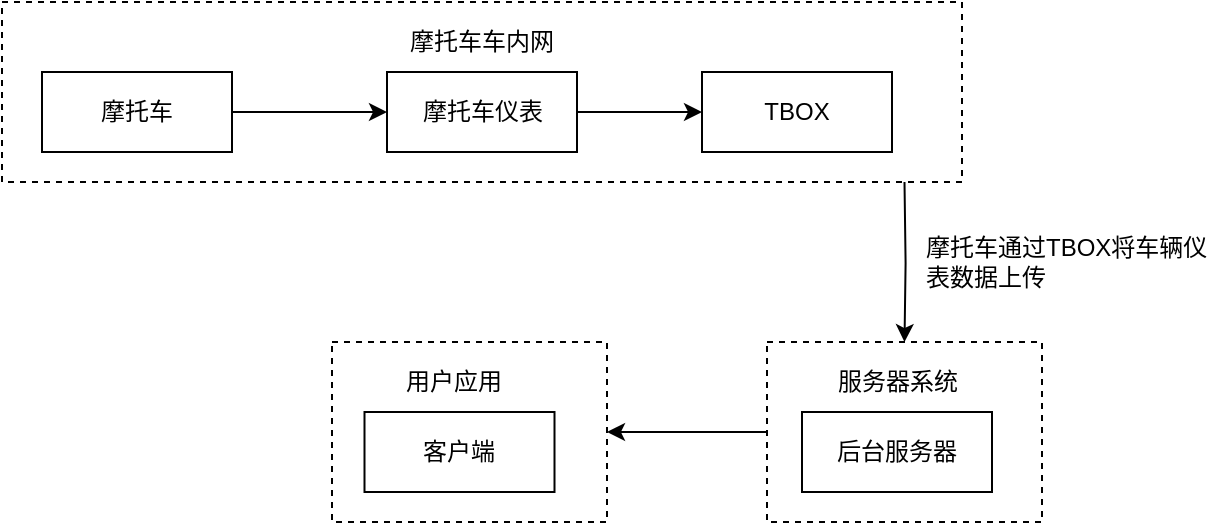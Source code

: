 <mxfile version="19.0.0" type="github">
  <diagram id="jlRWuYwTOuKt0I4FbLtY" name="Page-1">
    <mxGraphModel dx="1422" dy="762" grid="1" gridSize="10" guides="1" tooltips="1" connect="1" arrows="1" fold="1" page="1" pageScale="1" pageWidth="827" pageHeight="1169" math="0" shadow="0">
      <root>
        <mxCell id="0" />
        <mxCell id="1" parent="0" />
        <mxCell id="LbHGnlwqTYqHRC84HZBg-7" value="" style="rounded=0;whiteSpace=wrap;html=1;strokeColor=default;fillColor=none;dashed=1;" vertex="1" parent="1">
          <mxGeometry x="40" y="75" width="480" height="90" as="geometry" />
        </mxCell>
        <mxCell id="LbHGnlwqTYqHRC84HZBg-6" value="" style="edgeStyle=orthogonalEdgeStyle;rounded=0;orthogonalLoop=1;jettySize=auto;html=1;" edge="1" parent="1" source="LbHGnlwqTYqHRC84HZBg-4" target="LbHGnlwqTYqHRC84HZBg-5">
          <mxGeometry relative="1" as="geometry" />
        </mxCell>
        <mxCell id="LbHGnlwqTYqHRC84HZBg-4" value="摩托车" style="rounded=0;whiteSpace=wrap;html=1;fillColor=default;strokeColor=default;" vertex="1" parent="1">
          <mxGeometry x="60" y="110" width="95" height="40" as="geometry" />
        </mxCell>
        <mxCell id="LbHGnlwqTYqHRC84HZBg-24" value="" style="edgeStyle=orthogonalEdgeStyle;rounded=0;orthogonalLoop=1;jettySize=auto;html=1;" edge="1" parent="1" source="LbHGnlwqTYqHRC84HZBg-5" target="LbHGnlwqTYqHRC84HZBg-10">
          <mxGeometry relative="1" as="geometry" />
        </mxCell>
        <mxCell id="LbHGnlwqTYqHRC84HZBg-5" value="摩托车仪表" style="rounded=0;whiteSpace=wrap;html=1;fillColor=default;strokeColor=default;" vertex="1" parent="1">
          <mxGeometry x="232.5" y="110" width="95" height="40" as="geometry" />
        </mxCell>
        <mxCell id="LbHGnlwqTYqHRC84HZBg-14" value="" style="edgeStyle=orthogonalEdgeStyle;rounded=0;orthogonalLoop=1;jettySize=auto;html=1;" edge="1" parent="1" target="LbHGnlwqTYqHRC84HZBg-13">
          <mxGeometry relative="1" as="geometry">
            <mxPoint x="491.25" y="165" as="sourcePoint" />
          </mxGeometry>
        </mxCell>
        <mxCell id="LbHGnlwqTYqHRC84HZBg-10" value="TBOX" style="rounded=0;whiteSpace=wrap;html=1;fillColor=default;strokeColor=default;" vertex="1" parent="1">
          <mxGeometry x="390" y="110" width="95" height="40" as="geometry" />
        </mxCell>
        <mxCell id="LbHGnlwqTYqHRC84HZBg-11" value="摩托车车内网" style="text;html=1;strokeColor=none;fillColor=none;align=center;verticalAlign=middle;whiteSpace=wrap;rounded=0;dashed=1;" vertex="1" parent="1">
          <mxGeometry x="225" y="80" width="110" height="30" as="geometry" />
        </mxCell>
        <mxCell id="LbHGnlwqTYqHRC84HZBg-18" value="" style="edgeStyle=orthogonalEdgeStyle;rounded=0;orthogonalLoop=1;jettySize=auto;html=1;" edge="1" parent="1" source="LbHGnlwqTYqHRC84HZBg-13" target="LbHGnlwqTYqHRC84HZBg-17">
          <mxGeometry relative="1" as="geometry" />
        </mxCell>
        <mxCell id="LbHGnlwqTYqHRC84HZBg-13" value="" style="rounded=0;whiteSpace=wrap;html=1;strokeColor=default;fillColor=none;dashed=1;" vertex="1" parent="1">
          <mxGeometry x="422.5" y="245" width="137.5" height="90" as="geometry" />
        </mxCell>
        <mxCell id="LbHGnlwqTYqHRC84HZBg-15" value="后台服务器" style="rounded=0;whiteSpace=wrap;html=1;fillColor=default;strokeColor=default;" vertex="1" parent="1">
          <mxGeometry x="440" y="280" width="95" height="40" as="geometry" />
        </mxCell>
        <mxCell id="LbHGnlwqTYqHRC84HZBg-16" value="服务器系统" style="text;html=1;strokeColor=none;fillColor=none;align=center;verticalAlign=middle;whiteSpace=wrap;rounded=0;dashed=1;" vertex="1" parent="1">
          <mxGeometry x="437.5" y="250" width="100" height="30" as="geometry" />
        </mxCell>
        <mxCell id="LbHGnlwqTYqHRC84HZBg-17" value="" style="rounded=0;whiteSpace=wrap;html=1;strokeColor=default;fillColor=none;dashed=1;" vertex="1" parent="1">
          <mxGeometry x="205" y="245" width="137.5" height="90" as="geometry" />
        </mxCell>
        <mxCell id="LbHGnlwqTYqHRC84HZBg-19" value="客户端" style="rounded=0;whiteSpace=wrap;html=1;fillColor=default;strokeColor=default;" vertex="1" parent="1">
          <mxGeometry x="221.25" y="280" width="95" height="40" as="geometry" />
        </mxCell>
        <mxCell id="LbHGnlwqTYqHRC84HZBg-20" value="用户应用" style="text;html=1;strokeColor=none;fillColor=none;align=center;verticalAlign=middle;whiteSpace=wrap;rounded=0;dashed=1;" vertex="1" parent="1">
          <mxGeometry x="216.25" y="250" width="100" height="30" as="geometry" />
        </mxCell>
        <mxCell id="LbHGnlwqTYqHRC84HZBg-21" value="摩托车通过TBOX将车辆仪表数据上传" style="text;html=1;strokeColor=none;fillColor=none;align=left;verticalAlign=middle;whiteSpace=wrap;rounded=0;dashed=1;" vertex="1" parent="1">
          <mxGeometry x="500" y="190" width="145" height="30" as="geometry" />
        </mxCell>
      </root>
    </mxGraphModel>
  </diagram>
</mxfile>
